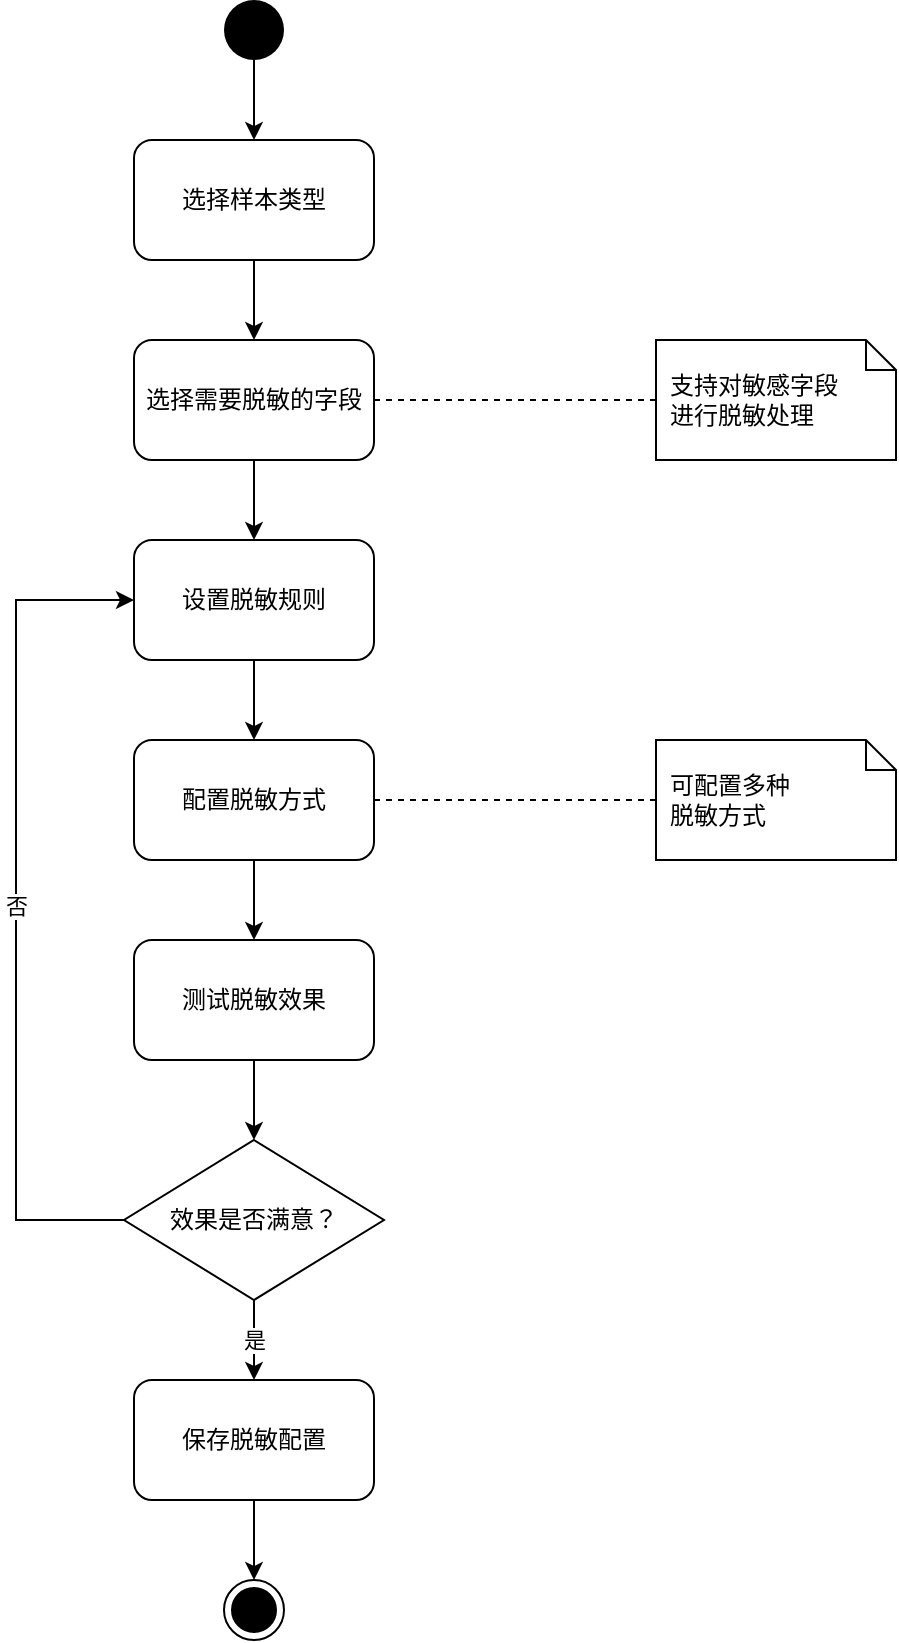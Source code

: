 <mxfile>
    <diagram id="data-desensitization" name="数据脱敏设置活动图">
        <mxGraphModel dx="1166" dy="706" grid="1" gridSize="10" guides="1" tooltips="1" connect="1" arrows="1" fold="1" page="1" pageScale="1" pageWidth="827" pageHeight="1169" math="0" shadow="0">
            <root>
                <mxCell id="0"/>
                <mxCell id="1" parent="0"/>
                
                <!-- 开始节点 -->
                <mxCell id="start" value="" style="ellipse;fillColor=#000000;strokeColor=none;html=1;" vertex="1" parent="1">
                    <mxGeometry x="384" y="40" width="30" height="30" as="geometry"/>
                </mxCell>
                
                <!-- 活动节点 -->
                <mxCell id="act1" value="选择样本类型" style="rounded=1;whiteSpace=wrap;html=1;" vertex="1" parent="1">
                    <mxGeometry x="339" y="110" width="120" height="60" as="geometry"/>
                </mxCell>
                
                <mxCell id="act2" value="选择需要脱敏的字段" style="rounded=1;whiteSpace=wrap;html=1;" vertex="1" parent="1">
                    <mxGeometry x="339" y="210" width="120" height="60" as="geometry"/>
                </mxCell>
                
                <mxCell id="act3" value="设置脱敏规则" style="rounded=1;whiteSpace=wrap;html=1;" vertex="1" parent="1">
                    <mxGeometry x="339" y="310" width="120" height="60" as="geometry"/>
                </mxCell>
                
                <mxCell id="act4" value="配置脱敏方式" style="rounded=1;whiteSpace=wrap;html=1;" vertex="1" parent="1">
                    <mxGeometry x="339" y="410" width="120" height="60" as="geometry"/>
                </mxCell>
                
                <mxCell id="act5" value="测试脱敏效果" style="rounded=1;whiteSpace=wrap;html=1;" vertex="1" parent="1">
                    <mxGeometry x="339" y="510" width="120" height="60" as="geometry"/>
                </mxCell>
                
                <mxCell id="decision1" value="效果是否满意？" style="rhombus;whiteSpace=wrap;html=1;" vertex="1" parent="1">
                    <mxGeometry x="334" y="610" width="130" height="80" as="geometry"/>
                </mxCell>
                
                <mxCell id="act6" value="保存脱敏配置" style="rounded=1;whiteSpace=wrap;html=1;" vertex="1" parent="1">
                    <mxGeometry x="339" y="730" width="120" height="60" as="geometry"/>
                </mxCell>
                
                <!-- 结束节点 -->
                <mxCell id="end" value="" style="ellipse;html=1;shape=endState;fillColor=#000000;strokeColor=#000000;" vertex="1" parent="1">
                    <mxGeometry x="384" y="830" width="30" height="30" as="geometry"/>
                </mxCell>
                
                <!-- 连接线 -->
                <mxCell id="flow1" value="" style="endArrow=classic;html=1;rounded=0;exitX=0.5;exitY=1;exitDx=0;exitDy=0;entryX=0.5;entryY=0;entryDx=0;entryDy=0;" edge="1" parent="1" source="start" target="act1">
                    <mxGeometry width="50" height="50" relative="1" as="geometry"/>
                </mxCell>
                
                <mxCell id="flow2" value="" style="endArrow=classic;html=1;rounded=0;exitX=0.5;exitY=1;exitDx=0;exitDy=0;entryX=0.5;entryY=0;entryDx=0;entryDy=0;" edge="1" parent="1" source="act1" target="act2">
                    <mxGeometry width="50" height="50" relative="1" as="geometry"/>
                </mxCell>
                
                <mxCell id="flow3" value="" style="endArrow=classic;html=1;rounded=0;exitX=0.5;exitY=1;exitDx=0;exitDy=0;entryX=0.5;entryY=0;entryDx=0;entryDy=0;" edge="1" parent="1" source="act2" target="act3">
                    <mxGeometry width="50" height="50" relative="1" as="geometry"/>
                </mxCell>
                
                <mxCell id="flow4" value="" style="endArrow=classic;html=1;rounded=0;exitX=0.5;exitY=1;exitDx=0;exitDy=0;entryX=0.5;entryY=0;entryDx=0;entryDy=0;" edge="1" parent="1" source="act3" target="act4">
                    <mxGeometry width="50" height="50" relative="1" as="geometry"/>
                </mxCell>
                
                <mxCell id="flow5" value="" style="endArrow=classic;html=1;rounded=0;exitX=0.5;exitY=1;exitDx=0;exitDy=0;entryX=0.5;entryY=0;entryDx=0;entryDy=0;" edge="1" parent="1" source="act4" target="act5">
                    <mxGeometry width="50" height="50" relative="1" as="geometry"/>
                </mxCell>
                
                <mxCell id="flow6" value="" style="endArrow=classic;html=1;rounded=0;exitX=0.5;exitY=1;exitDx=0;exitDy=0;entryX=0.5;entryY=0;entryDx=0;entryDy=0;" edge="1" parent="1" source="act5" target="decision1">
                    <mxGeometry width="50" height="50" relative="1" as="geometry"/>
                </mxCell>
                
                <mxCell id="flow7" value="是" style="endArrow=classic;html=1;rounded=0;exitX=0.5;exitY=1;exitDx=0;exitDy=0;entryX=0.5;entryY=0;entryDx=0;entryDy=0;" edge="1" parent="1" source="decision1" target="act6">
                    <mxGeometry relative="1" as="geometry"/>
                </mxCell>
                
                <mxCell id="flow8" value="否" style="endArrow=classic;html=1;rounded=0;exitX=0;exitY=0.5;exitDx=0;exitDy=0;entryX=0;entryY=0.5;entryDx=0;entryDy=0;" edge="1" parent="1" source="decision1" target="act3">
                    <mxGeometry relative="1" as="geometry">
                        <Array as="points">
                            <mxPoint x="280" y="650"/>
                            <mxPoint x="280" y="340"/>
                        </Array>
                    </mxGeometry>
                </mxCell>
                
                <mxCell id="flow9" value="" style="endArrow=classic;html=1;rounded=0;exitX=0.5;exitY=1;exitDx=0;exitDy=0;entryX=0.5;entryY=0;entryDx=0;entryDy=0;" edge="1" parent="1" source="act6" target="end">
                    <mxGeometry width="50" height="50" relative="1" as="geometry"/>
                </mxCell>
                
                <!-- 注释 -->
                <mxCell id="note1" value="支持对敏感字段&#10;进行脱敏处理" style="shape=note;size=15;align=left;spacingLeft=5;html=1;whiteSpace=wrap;" vertex="1" parent="1">
                    <mxGeometry x="600" y="210" width="120" height="60" as="geometry"/>
                </mxCell>
                
                <mxCell id="note2" value="可配置多种&#10;脱敏方式" style="shape=note;size=15;align=left;spacingLeft=5;html=1;whiteSpace=wrap;" vertex="1" parent="1">
                    <mxGeometry x="600" y="410" width="120" height="60" as="geometry"/>
                </mxCell>
                
                <!-- 注释连接线 -->
                <mxCell id="note1_line" value="" style="endArrow=none;dashed=1;html=1;rounded=0;exitX=1;exitY=0.5;exitDx=0;exitDy=0;entryX=0;entryY=0.5;entryDx=0;entryDy=0;entryPerimeter=0;" edge="1" parent="1" source="act2" target="note1">
                    <mxGeometry width="50" height="50" relative="1" as="geometry"/>
                </mxCell>
                
                <mxCell id="note2_line" value="" style="endArrow=none;dashed=1;html=1;rounded=0;exitX=1;exitY=0.5;exitDx=0;exitDy=0;entryX=0;entryY=0.5;entryDx=0;entryDy=0;entryPerimeter=0;" edge="1" parent="1" source="act4" target="note2">
                    <mxGeometry width="50" height="50" relative="1" as="geometry"/>
                </mxCell>
            </root>
        </mxGraphModel>
    </diagram>
</mxfile>